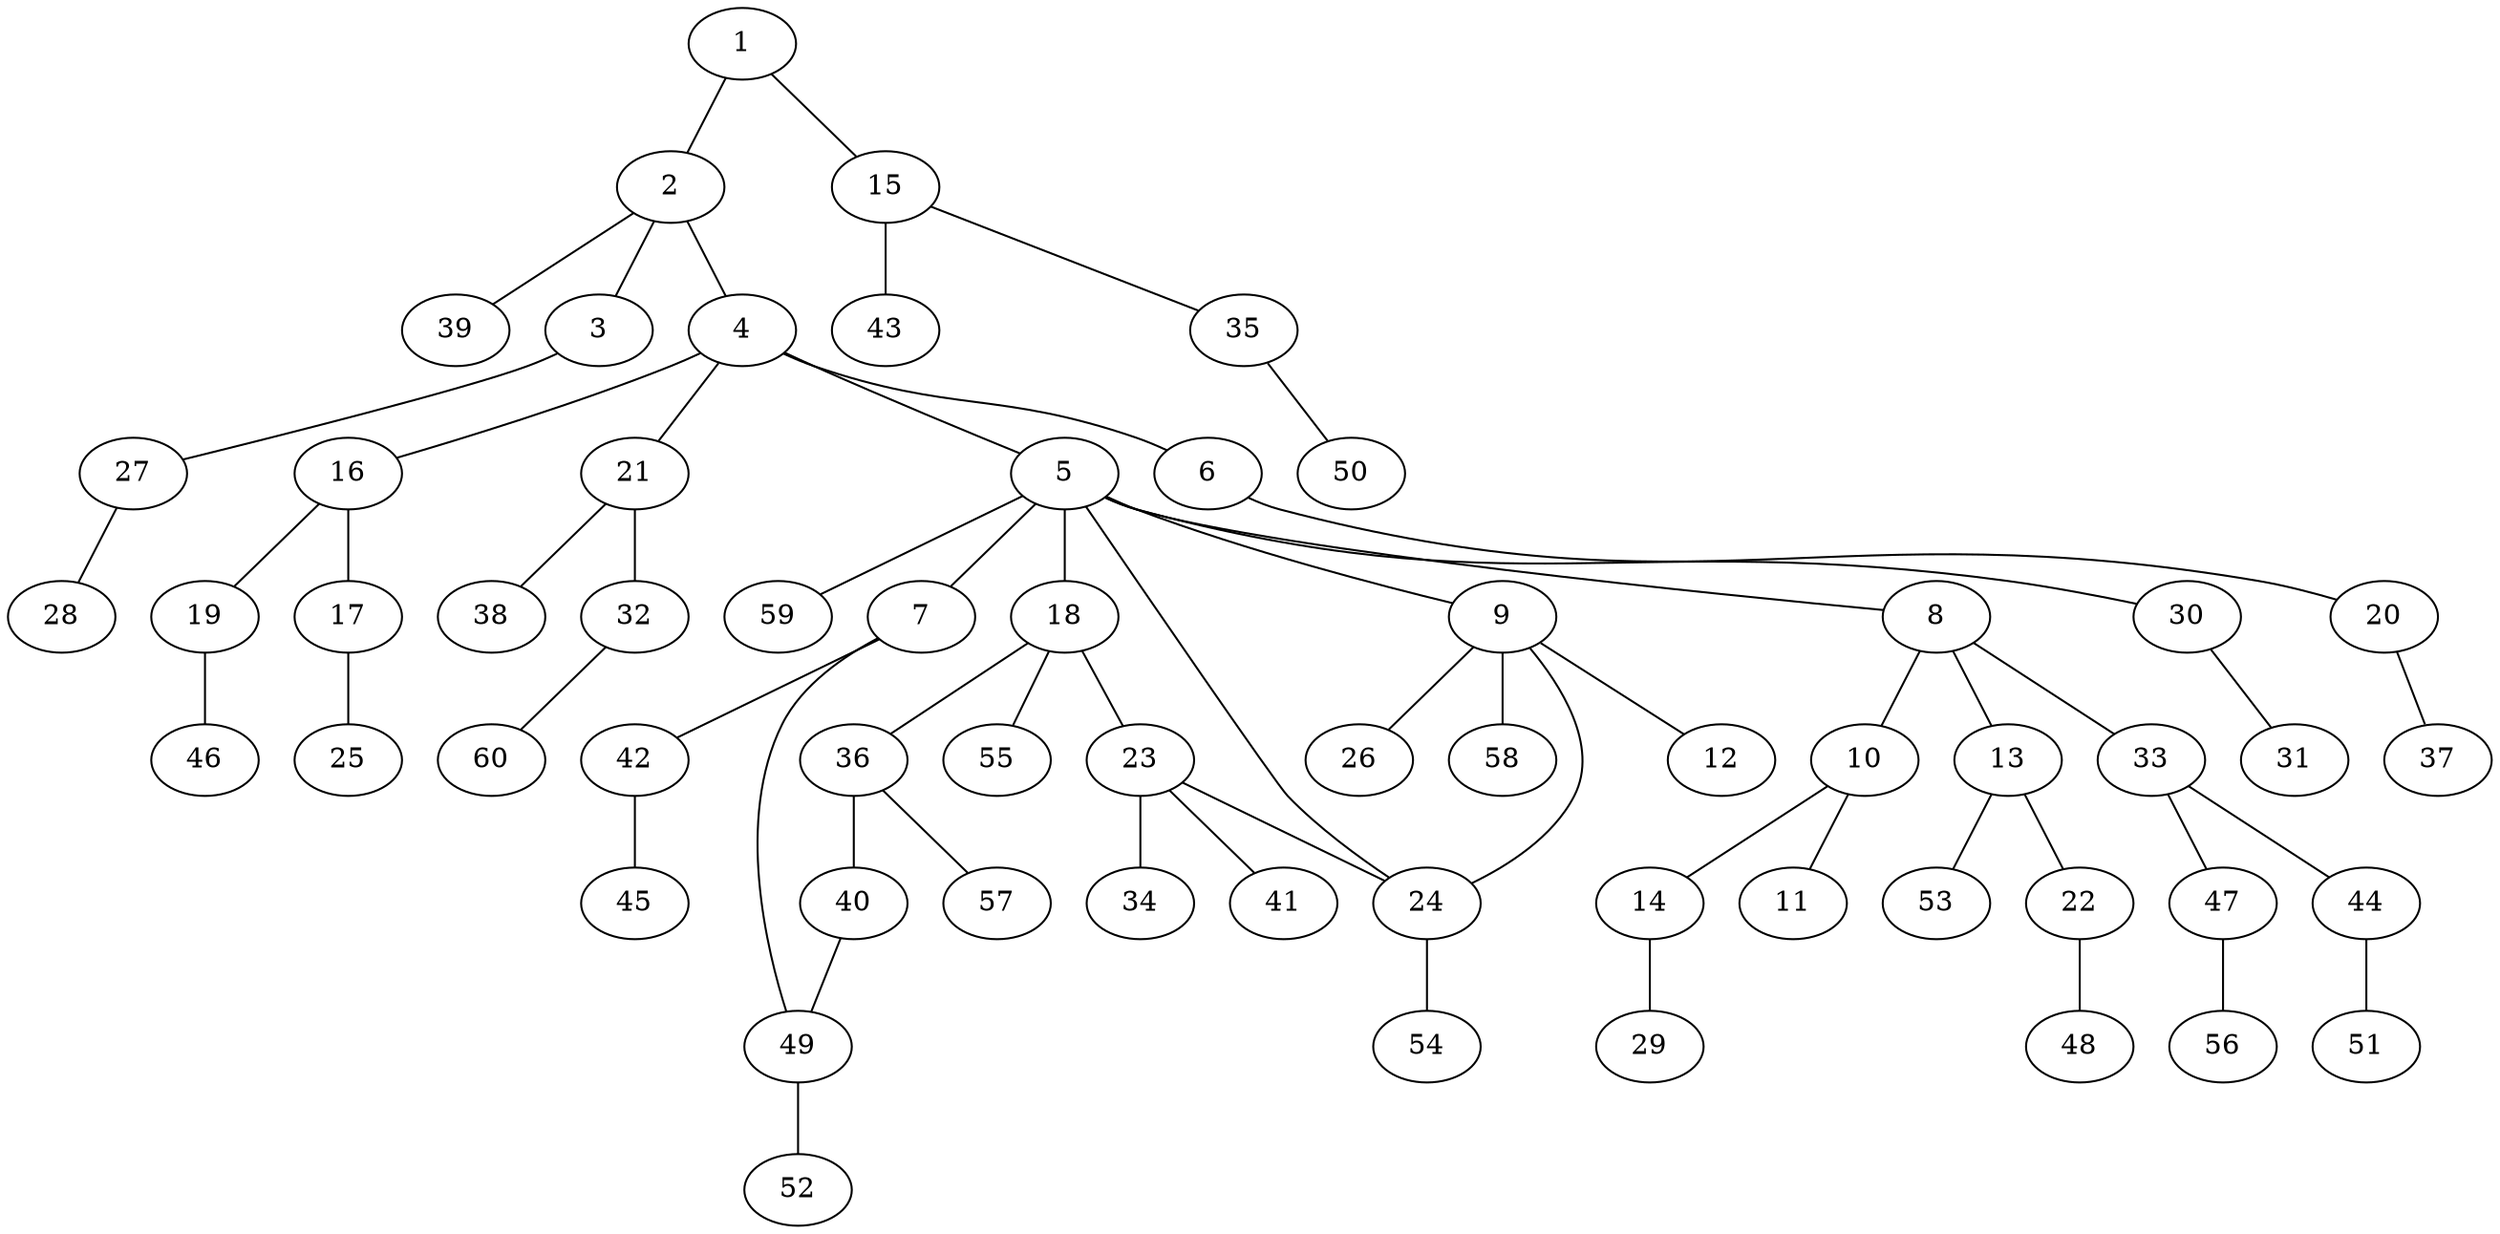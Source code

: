 graph graphname {1--2
1--15
2--3
2--4
2--39
3--27
4--5
4--6
4--16
4--21
5--7
5--8
5--9
5--18
5--24
5--30
5--59
6--20
7--42
7--49
8--10
8--13
8--33
9--12
9--24
9--26
9--58
10--11
10--14
13--22
13--53
14--29
15--35
15--43
16--17
16--19
17--25
18--23
18--36
18--55
19--46
20--37
21--32
21--38
22--48
23--24
23--34
23--41
24--54
27--28
30--31
32--60
33--44
33--47
35--50
36--40
36--57
40--49
42--45
44--51
47--56
49--52
}